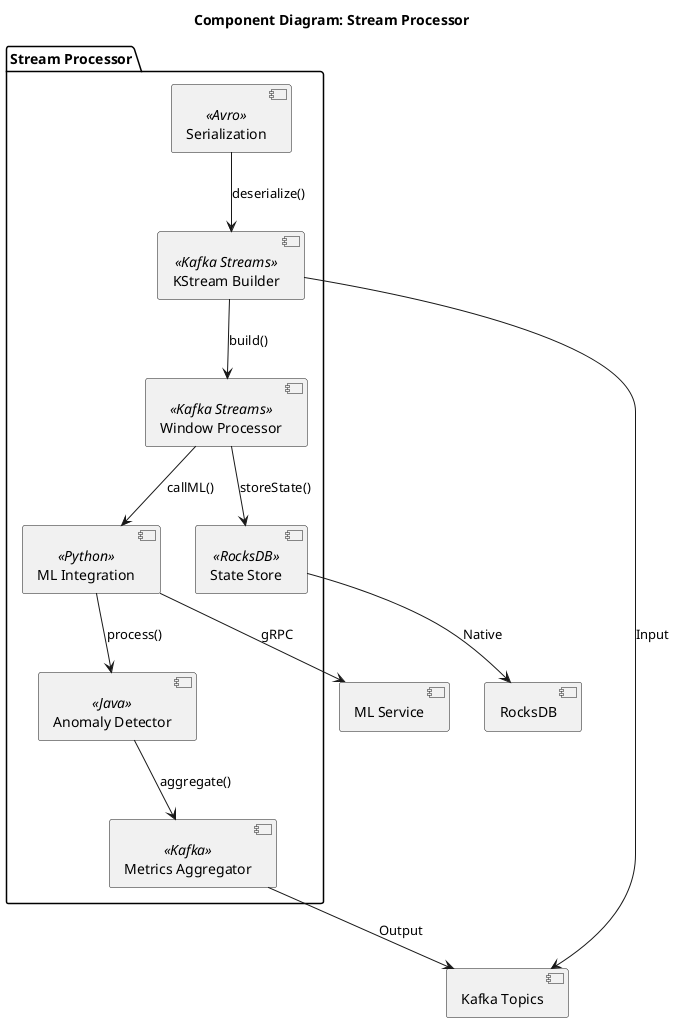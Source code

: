 @startuml
title Component Diagram: Stream Processor

package "Stream Processor" {
  [KStream Builder] as kstream_builder <<Kafka Streams>>
  [Window Processor] as window_processor <<Kafka Streams>>
  [State Store] as state_store <<RocksDB>>
  [ML Integration] as ml_integration <<Python>>
  [Anomaly Detector] as anomaly_detector <<Java>>
  [Metrics Aggregator] as metrics_aggregator <<Kafka>>
  [Serialization] as serialization <<Avro>>
}

' Internal connections
kstream_builder --> window_processor : build()
window_processor --> state_store : storeState()
window_processor --> ml_integration : callML()
ml_integration --> anomaly_detector : process()
anomaly_detector --> metrics_aggregator : aggregate()
serialization --> kstream_builder : deserialize()

' External dependencies
kstream_builder --> [Kafka Topics] : Input
metrics_aggregator --> [Kafka Topics] : Output
ml_integration --> [ML Service] : gRPC
state_store --> [RocksDB] : Native

@enduml